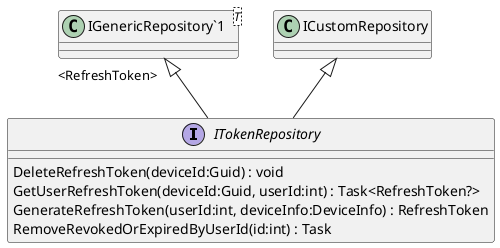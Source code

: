 @startuml
interface ITokenRepository {
    DeleteRefreshToken(deviceId:Guid) : void
    GetUserRefreshToken(deviceId:Guid, userId:int) : Task<RefreshToken?>
    GenerateRefreshToken(userId:int, deviceInfo:DeviceInfo) : RefreshToken
    RemoveRevokedOrExpiredByUserId(id:int) : Task
}
class "IGenericRepository`1"<T> {
}
"IGenericRepository`1" "<RefreshToken>" <|-- ITokenRepository
ICustomRepository <|-- ITokenRepository
@enduml
